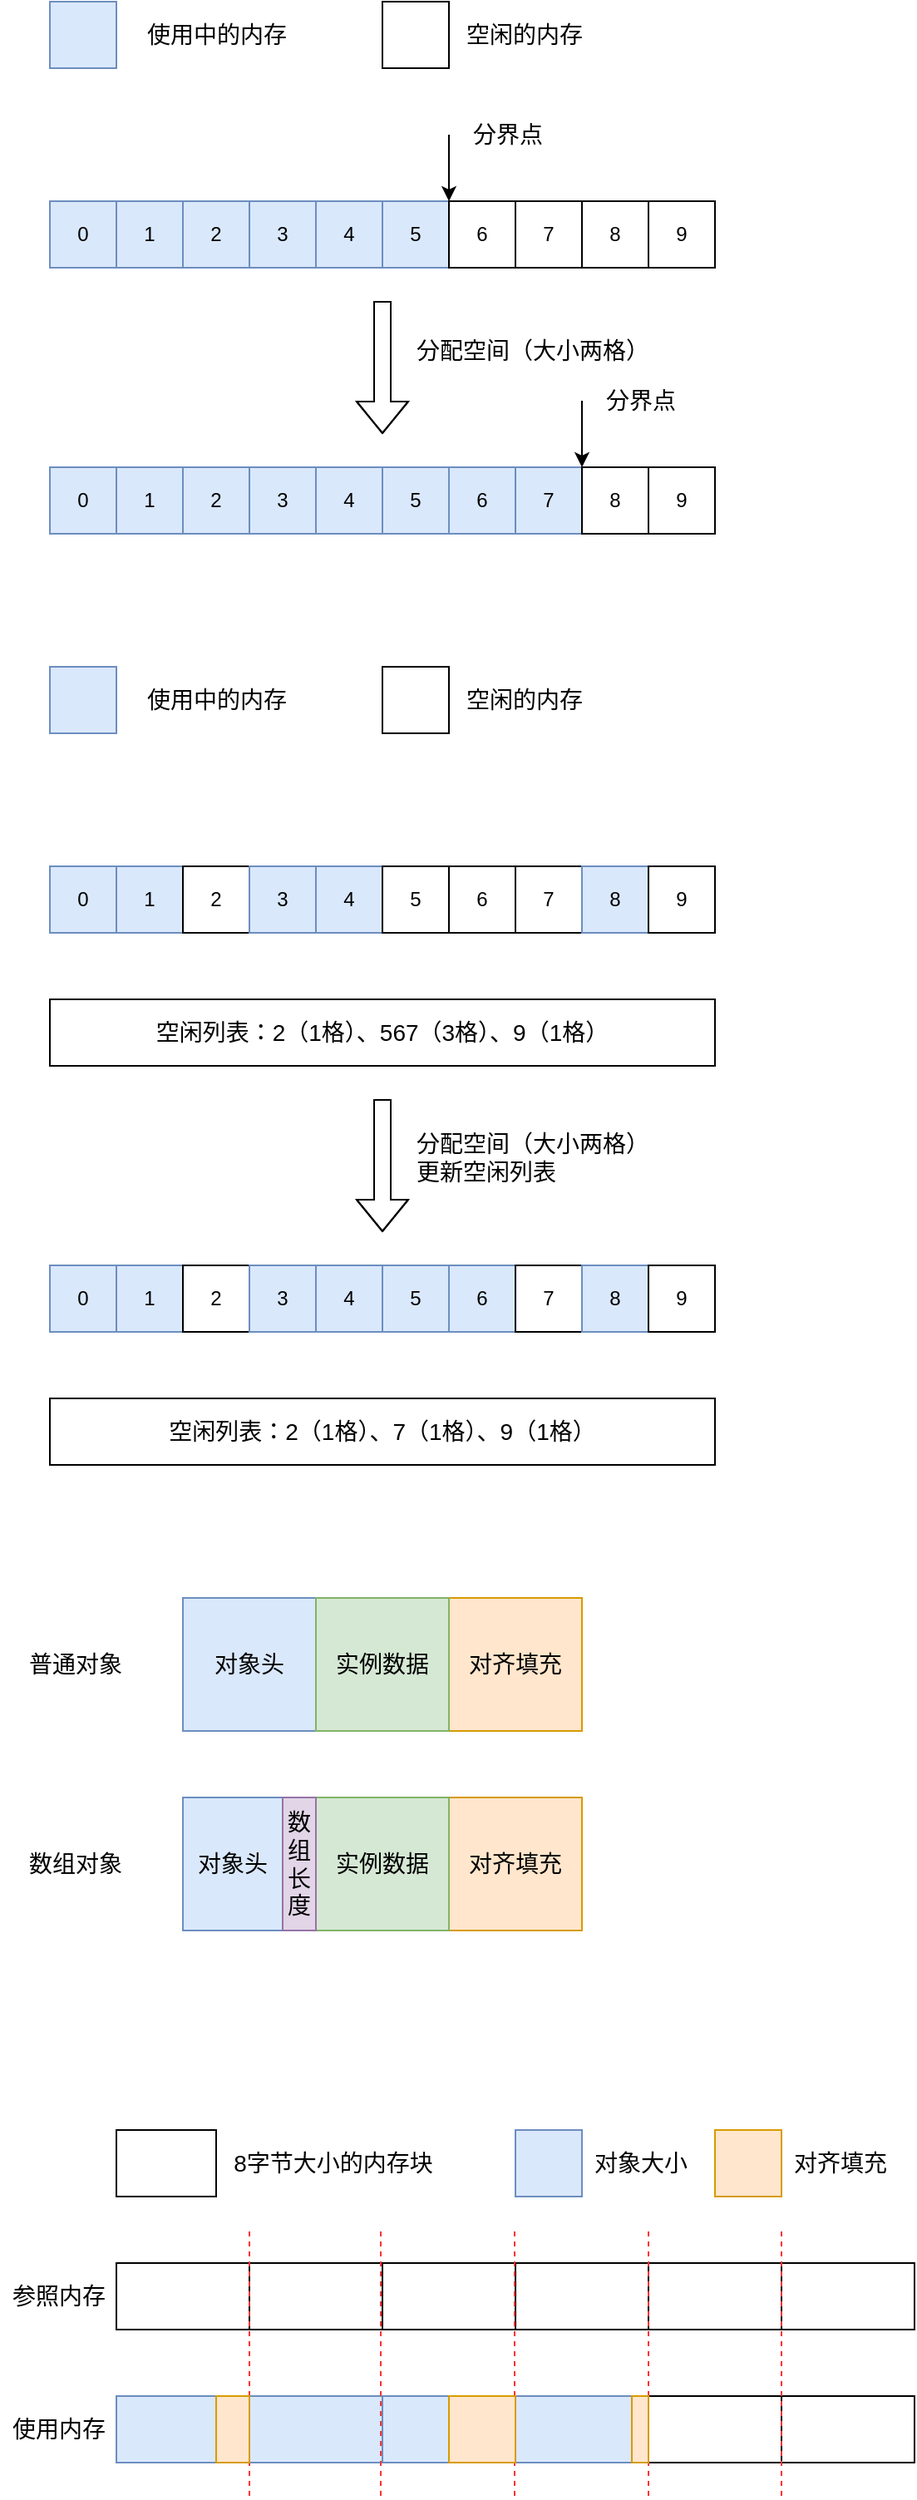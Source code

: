 <mxfile version="15.8.2" type="github">
  <diagram id="544FozU4V-5AiARkZjcN" name="Page-1">
    <mxGraphModel dx="1038" dy="547" grid="1" gridSize="10" guides="1" tooltips="1" connect="1" arrows="1" fold="1" page="1" pageScale="1" pageWidth="1000" pageHeight="1000" math="0" shadow="0">
      <root>
        <mxCell id="0" />
        <mxCell id="1" parent="0" />
        <mxCell id="RYK0fKCT--rzND2Bt-Ix-1" value="0" style="whiteSpace=wrap;html=1;aspect=fixed;fillColor=#dae8fc;strokeColor=#6c8ebf;" vertex="1" parent="1">
          <mxGeometry x="80" y="160" width="40" height="40" as="geometry" />
        </mxCell>
        <mxCell id="RYK0fKCT--rzND2Bt-Ix-2" value="1" style="whiteSpace=wrap;html=1;aspect=fixed;fillColor=#dae8fc;strokeColor=#6c8ebf;" vertex="1" parent="1">
          <mxGeometry x="120" y="160" width="40" height="40" as="geometry" />
        </mxCell>
        <mxCell id="RYK0fKCT--rzND2Bt-Ix-3" value="2" style="whiteSpace=wrap;html=1;aspect=fixed;fillColor=#dae8fc;strokeColor=#6c8ebf;" vertex="1" parent="1">
          <mxGeometry x="160" y="160" width="40" height="40" as="geometry" />
        </mxCell>
        <mxCell id="RYK0fKCT--rzND2Bt-Ix-5" value="3" style="whiteSpace=wrap;html=1;aspect=fixed;fillColor=#dae8fc;strokeColor=#6c8ebf;" vertex="1" parent="1">
          <mxGeometry x="200" y="160" width="40" height="40" as="geometry" />
        </mxCell>
        <mxCell id="RYK0fKCT--rzND2Bt-Ix-6" value="4" style="whiteSpace=wrap;html=1;aspect=fixed;fillColor=#dae8fc;strokeColor=#6c8ebf;" vertex="1" parent="1">
          <mxGeometry x="240" y="160" width="40" height="40" as="geometry" />
        </mxCell>
        <mxCell id="RYK0fKCT--rzND2Bt-Ix-7" value="5" style="whiteSpace=wrap;html=1;aspect=fixed;fillColor=#dae8fc;strokeColor=#6c8ebf;" vertex="1" parent="1">
          <mxGeometry x="280" y="160" width="40" height="40" as="geometry" />
        </mxCell>
        <mxCell id="RYK0fKCT--rzND2Bt-Ix-9" value="6" style="whiteSpace=wrap;html=1;aspect=fixed;" vertex="1" parent="1">
          <mxGeometry x="320" y="160" width="40" height="40" as="geometry" />
        </mxCell>
        <mxCell id="RYK0fKCT--rzND2Bt-Ix-10" value="7" style="whiteSpace=wrap;html=1;aspect=fixed;" vertex="1" parent="1">
          <mxGeometry x="360" y="160" width="40" height="40" as="geometry" />
        </mxCell>
        <mxCell id="RYK0fKCT--rzND2Bt-Ix-11" value="8" style="whiteSpace=wrap;html=1;aspect=fixed;" vertex="1" parent="1">
          <mxGeometry x="400" y="160" width="40" height="40" as="geometry" />
        </mxCell>
        <mxCell id="RYK0fKCT--rzND2Bt-Ix-12" value="9" style="whiteSpace=wrap;html=1;aspect=fixed;" vertex="1" parent="1">
          <mxGeometry x="440" y="160" width="40" height="40" as="geometry" />
        </mxCell>
        <mxCell id="RYK0fKCT--rzND2Bt-Ix-15" value="" style="shape=flexArrow;endArrow=classic;html=1;rounded=0;" edge="1" parent="1">
          <mxGeometry width="50" height="50" relative="1" as="geometry">
            <mxPoint x="280" y="220" as="sourcePoint" />
            <mxPoint x="280" y="300" as="targetPoint" />
            <Array as="points">
              <mxPoint x="280" y="230" />
            </Array>
          </mxGeometry>
        </mxCell>
        <mxCell id="RYK0fKCT--rzND2Bt-Ix-26" value="" style="whiteSpace=wrap;html=1;aspect=fixed;fillColor=#dae8fc;strokeColor=#6c8ebf;" vertex="1" parent="1">
          <mxGeometry x="80" y="40" width="40" height="40" as="geometry" />
        </mxCell>
        <mxCell id="RYK0fKCT--rzND2Bt-Ix-27" value="" style="whiteSpace=wrap;html=1;aspect=fixed;" vertex="1" parent="1">
          <mxGeometry x="280" y="40" width="40" height="40" as="geometry" />
        </mxCell>
        <mxCell id="RYK0fKCT--rzND2Bt-Ix-30" value="&lt;font style=&quot;font-size: 14px&quot;&gt;使用中的内存&lt;/font&gt;" style="text;html=1;align=center;verticalAlign=middle;resizable=0;points=[];autosize=1;strokeColor=none;fillColor=none;" vertex="1" parent="1">
          <mxGeometry x="130" y="50" width="100" height="20" as="geometry" />
        </mxCell>
        <mxCell id="RYK0fKCT--rzND2Bt-Ix-31" value="&lt;font style=&quot;font-size: 14px&quot;&gt;空闲的内存&lt;/font&gt;" style="text;html=1;align=center;verticalAlign=middle;resizable=0;points=[];autosize=1;strokeColor=none;fillColor=none;" vertex="1" parent="1">
          <mxGeometry x="320" y="50" width="90" height="20" as="geometry" />
        </mxCell>
        <mxCell id="RYK0fKCT--rzND2Bt-Ix-33" value="&lt;span style=&quot;font-size: 14px&quot;&gt;分配空间（大小两格）&lt;/span&gt;" style="text;html=1;align=center;verticalAlign=middle;resizable=0;points=[];autosize=1;strokeColor=none;fillColor=none;" vertex="1" parent="1">
          <mxGeometry x="290" y="240" width="160" height="20" as="geometry" />
        </mxCell>
        <mxCell id="RYK0fKCT--rzND2Bt-Ix-34" value="" style="endArrow=classic;html=1;rounded=0;fontSize=14;entryX=1;entryY=0;entryDx=0;entryDy=0;" edge="1" parent="1" target="RYK0fKCT--rzND2Bt-Ix-7">
          <mxGeometry width="50" height="50" relative="1" as="geometry">
            <mxPoint x="320" y="120" as="sourcePoint" />
            <mxPoint x="410" y="300" as="targetPoint" />
          </mxGeometry>
        </mxCell>
        <mxCell id="RYK0fKCT--rzND2Bt-Ix-35" value="&lt;span style=&quot;font-size: 14px&quot;&gt;分界点&lt;/span&gt;" style="text;html=1;align=center;verticalAlign=middle;resizable=0;points=[];autosize=1;strokeColor=none;fillColor=none;" vertex="1" parent="1">
          <mxGeometry x="325" y="110" width="60" height="20" as="geometry" />
        </mxCell>
        <mxCell id="RYK0fKCT--rzND2Bt-Ix-36" value="0" style="whiteSpace=wrap;html=1;aspect=fixed;fillColor=#dae8fc;strokeColor=#6c8ebf;" vertex="1" parent="1">
          <mxGeometry x="80" y="320" width="40" height="40" as="geometry" />
        </mxCell>
        <mxCell id="RYK0fKCT--rzND2Bt-Ix-37" value="1" style="whiteSpace=wrap;html=1;aspect=fixed;fillColor=#dae8fc;strokeColor=#6c8ebf;" vertex="1" parent="1">
          <mxGeometry x="120" y="320" width="40" height="40" as="geometry" />
        </mxCell>
        <mxCell id="RYK0fKCT--rzND2Bt-Ix-38" value="2" style="whiteSpace=wrap;html=1;aspect=fixed;fillColor=#dae8fc;strokeColor=#6c8ebf;" vertex="1" parent="1">
          <mxGeometry x="160" y="320" width="40" height="40" as="geometry" />
        </mxCell>
        <mxCell id="RYK0fKCT--rzND2Bt-Ix-39" value="3" style="whiteSpace=wrap;html=1;aspect=fixed;fillColor=#dae8fc;strokeColor=#6c8ebf;" vertex="1" parent="1">
          <mxGeometry x="200" y="320" width="40" height="40" as="geometry" />
        </mxCell>
        <mxCell id="RYK0fKCT--rzND2Bt-Ix-40" value="4" style="whiteSpace=wrap;html=1;aspect=fixed;fillColor=#dae8fc;strokeColor=#6c8ebf;" vertex="1" parent="1">
          <mxGeometry x="240" y="320" width="40" height="40" as="geometry" />
        </mxCell>
        <mxCell id="RYK0fKCT--rzND2Bt-Ix-41" value="5" style="whiteSpace=wrap;html=1;aspect=fixed;fillColor=#dae8fc;strokeColor=#6c8ebf;" vertex="1" parent="1">
          <mxGeometry x="280" y="320" width="40" height="40" as="geometry" />
        </mxCell>
        <mxCell id="RYK0fKCT--rzND2Bt-Ix-42" value="6" style="whiteSpace=wrap;html=1;aspect=fixed;fillColor=#dae8fc;strokeColor=#6c8ebf;" vertex="1" parent="1">
          <mxGeometry x="320" y="320" width="40" height="40" as="geometry" />
        </mxCell>
        <mxCell id="RYK0fKCT--rzND2Bt-Ix-43" value="7" style="whiteSpace=wrap;html=1;aspect=fixed;fillColor=#dae8fc;strokeColor=#6c8ebf;" vertex="1" parent="1">
          <mxGeometry x="360" y="320" width="40" height="40" as="geometry" />
        </mxCell>
        <mxCell id="RYK0fKCT--rzND2Bt-Ix-44" value="8" style="whiteSpace=wrap;html=1;aspect=fixed;" vertex="1" parent="1">
          <mxGeometry x="400" y="320" width="40" height="40" as="geometry" />
        </mxCell>
        <mxCell id="RYK0fKCT--rzND2Bt-Ix-45" value="9" style="whiteSpace=wrap;html=1;aspect=fixed;" vertex="1" parent="1">
          <mxGeometry x="440" y="320" width="40" height="40" as="geometry" />
        </mxCell>
        <mxCell id="RYK0fKCT--rzND2Bt-Ix-46" value="" style="endArrow=classic;html=1;rounded=0;fontSize=14;entryX=1;entryY=0;entryDx=0;entryDy=0;" edge="1" parent="1">
          <mxGeometry width="50" height="50" relative="1" as="geometry">
            <mxPoint x="400" y="280" as="sourcePoint" />
            <mxPoint x="400" y="320" as="targetPoint" />
          </mxGeometry>
        </mxCell>
        <mxCell id="RYK0fKCT--rzND2Bt-Ix-47" value="&lt;span style=&quot;font-size: 14px&quot;&gt;分界点&lt;/span&gt;" style="text;html=1;align=center;verticalAlign=middle;resizable=0;points=[];autosize=1;strokeColor=none;fillColor=none;" vertex="1" parent="1">
          <mxGeometry x="405" y="270" width="60" height="20" as="geometry" />
        </mxCell>
        <mxCell id="RYK0fKCT--rzND2Bt-Ix-49" value="0" style="whiteSpace=wrap;html=1;aspect=fixed;fillColor=#dae8fc;strokeColor=#6c8ebf;" vertex="1" parent="1">
          <mxGeometry x="80" y="560" width="40" height="40" as="geometry" />
        </mxCell>
        <mxCell id="RYK0fKCT--rzND2Bt-Ix-50" value="1" style="whiteSpace=wrap;html=1;aspect=fixed;fillColor=#dae8fc;strokeColor=#6c8ebf;" vertex="1" parent="1">
          <mxGeometry x="120" y="560" width="40" height="40" as="geometry" />
        </mxCell>
        <mxCell id="RYK0fKCT--rzND2Bt-Ix-51" value="2" style="whiteSpace=wrap;html=1;aspect=fixed;" vertex="1" parent="1">
          <mxGeometry x="160" y="560" width="40" height="40" as="geometry" />
        </mxCell>
        <mxCell id="RYK0fKCT--rzND2Bt-Ix-52" value="3" style="whiteSpace=wrap;html=1;aspect=fixed;fillColor=#dae8fc;strokeColor=#6c8ebf;" vertex="1" parent="1">
          <mxGeometry x="200" y="560" width="40" height="40" as="geometry" />
        </mxCell>
        <mxCell id="RYK0fKCT--rzND2Bt-Ix-53" value="4" style="whiteSpace=wrap;html=1;aspect=fixed;fillColor=#dae8fc;strokeColor=#6c8ebf;" vertex="1" parent="1">
          <mxGeometry x="240" y="560" width="40" height="40" as="geometry" />
        </mxCell>
        <mxCell id="RYK0fKCT--rzND2Bt-Ix-54" value="5" style="whiteSpace=wrap;html=1;aspect=fixed;" vertex="1" parent="1">
          <mxGeometry x="280" y="560" width="40" height="40" as="geometry" />
        </mxCell>
        <mxCell id="RYK0fKCT--rzND2Bt-Ix-55" value="6" style="whiteSpace=wrap;html=1;aspect=fixed;" vertex="1" parent="1">
          <mxGeometry x="320" y="560" width="40" height="40" as="geometry" />
        </mxCell>
        <mxCell id="RYK0fKCT--rzND2Bt-Ix-56" value="7" style="whiteSpace=wrap;html=1;aspect=fixed;" vertex="1" parent="1">
          <mxGeometry x="360" y="560" width="40" height="40" as="geometry" />
        </mxCell>
        <mxCell id="RYK0fKCT--rzND2Bt-Ix-57" value="8" style="whiteSpace=wrap;html=1;aspect=fixed;fillColor=#dae8fc;strokeColor=#6c8ebf;" vertex="1" parent="1">
          <mxGeometry x="400" y="560" width="40" height="40" as="geometry" />
        </mxCell>
        <mxCell id="RYK0fKCT--rzND2Bt-Ix-58" value="9" style="whiteSpace=wrap;html=1;aspect=fixed;" vertex="1" parent="1">
          <mxGeometry x="440" y="560" width="40" height="40" as="geometry" />
        </mxCell>
        <mxCell id="RYK0fKCT--rzND2Bt-Ix-59" value="" style="shape=flexArrow;endArrow=classic;html=1;rounded=0;" edge="1" parent="1">
          <mxGeometry width="50" height="50" relative="1" as="geometry">
            <mxPoint x="280" y="700" as="sourcePoint" />
            <mxPoint x="280" y="780" as="targetPoint" />
            <Array as="points">
              <mxPoint x="280" y="710" />
            </Array>
          </mxGeometry>
        </mxCell>
        <mxCell id="RYK0fKCT--rzND2Bt-Ix-60" value="" style="whiteSpace=wrap;html=1;aspect=fixed;fillColor=#dae8fc;strokeColor=#6c8ebf;" vertex="1" parent="1">
          <mxGeometry x="80" y="440" width="40" height="40" as="geometry" />
        </mxCell>
        <mxCell id="RYK0fKCT--rzND2Bt-Ix-61" value="" style="whiteSpace=wrap;html=1;aspect=fixed;" vertex="1" parent="1">
          <mxGeometry x="280" y="440" width="40" height="40" as="geometry" />
        </mxCell>
        <mxCell id="RYK0fKCT--rzND2Bt-Ix-62" value="&lt;font style=&quot;font-size: 14px&quot;&gt;使用中的内存&lt;/font&gt;" style="text;html=1;align=center;verticalAlign=middle;resizable=0;points=[];autosize=1;strokeColor=none;fillColor=none;" vertex="1" parent="1">
          <mxGeometry x="130" y="450" width="100" height="20" as="geometry" />
        </mxCell>
        <mxCell id="RYK0fKCT--rzND2Bt-Ix-63" value="&lt;font style=&quot;font-size: 14px&quot;&gt;空闲的内存&lt;/font&gt;" style="text;html=1;align=center;verticalAlign=middle;resizable=0;points=[];autosize=1;strokeColor=none;fillColor=none;" vertex="1" parent="1">
          <mxGeometry x="320" y="450" width="90" height="20" as="geometry" />
        </mxCell>
        <mxCell id="RYK0fKCT--rzND2Bt-Ix-64" value="&lt;span style=&quot;color: rgba(0 , 0 , 0 , 0) ; font-family: monospace ; font-size: 0px&quot;&gt;%3CmxGraphModel%3E%3Croot%3E%3CmxCell%20id%3D%220%22%2F%3E%3CmxCell%20id%3D%221%22%20parent%3D%220%22%2F%3E%3CmxCell%20id%3D%222%22%20value%3D%22%26lt%3Bspan%20style%3D%26quot%3Bfont-size%3A%2014px%26quot%3B%26gt%3B%E5%88%86%E9%85%8D%E7%A9%BA%E9%97%B4%EF%BC%88%E5%A4%A7%E5%B0%8F%E4%B8%A4%E6%A0%BC%EF%BC%89%26lt%3B%2Fspan%26gt%3B%22%20style%3D%22text%3Bhtml%3D1%3Balign%3Dcenter%3BverticalAlign%3Dmiddle%3Bresizable%3D0%3Bpoints%3D%5B%5D%3Bautosize%3D1%3BstrokeColor%3Dnone%3BfillColor%3Dnone%3B%22%20vertex%3D%221%22%20parent%3D%221%22%3E%3CmxGeometry%20x%3D%22290%22%20y%3D%22240%22%20width%3D%22160%22%20height%3D%2220%22%20as%3D%22geometry%22%2F%3E%3C%2FmxCell%3E%3C%2Froot%3E%3C%2FmxGraphModel%3E&lt;/span&gt;" style="text;html=1;align=center;verticalAlign=middle;resizable=0;points=[];autosize=1;strokeColor=none;fillColor=none;" vertex="1" parent="1">
          <mxGeometry x="315" y="720" width="20" height="20" as="geometry" />
        </mxCell>
        <mxCell id="RYK0fKCT--rzND2Bt-Ix-67" value="0" style="whiteSpace=wrap;html=1;aspect=fixed;fillColor=#dae8fc;strokeColor=#6c8ebf;" vertex="1" parent="1">
          <mxGeometry x="80" y="800" width="40" height="40" as="geometry" />
        </mxCell>
        <mxCell id="RYK0fKCT--rzND2Bt-Ix-68" value="1" style="whiteSpace=wrap;html=1;aspect=fixed;fillColor=#dae8fc;strokeColor=#6c8ebf;" vertex="1" parent="1">
          <mxGeometry x="120" y="800" width="40" height="40" as="geometry" />
        </mxCell>
        <mxCell id="RYK0fKCT--rzND2Bt-Ix-69" value="2" style="whiteSpace=wrap;html=1;aspect=fixed;" vertex="1" parent="1">
          <mxGeometry x="160" y="800" width="40" height="40" as="geometry" />
        </mxCell>
        <mxCell id="RYK0fKCT--rzND2Bt-Ix-70" value="3" style="whiteSpace=wrap;html=1;aspect=fixed;fillColor=#dae8fc;strokeColor=#6c8ebf;" vertex="1" parent="1">
          <mxGeometry x="200" y="800" width="40" height="40" as="geometry" />
        </mxCell>
        <mxCell id="RYK0fKCT--rzND2Bt-Ix-71" value="4" style="whiteSpace=wrap;html=1;aspect=fixed;fillColor=#dae8fc;strokeColor=#6c8ebf;" vertex="1" parent="1">
          <mxGeometry x="240" y="800" width="40" height="40" as="geometry" />
        </mxCell>
        <mxCell id="RYK0fKCT--rzND2Bt-Ix-72" value="5" style="whiteSpace=wrap;html=1;aspect=fixed;fillColor=#dae8fc;strokeColor=#6c8ebf;" vertex="1" parent="1">
          <mxGeometry x="280" y="800" width="40" height="40" as="geometry" />
        </mxCell>
        <mxCell id="RYK0fKCT--rzND2Bt-Ix-73" value="6" style="whiteSpace=wrap;html=1;aspect=fixed;fillColor=#dae8fc;strokeColor=#6c8ebf;" vertex="1" parent="1">
          <mxGeometry x="320" y="800" width="40" height="40" as="geometry" />
        </mxCell>
        <mxCell id="RYK0fKCT--rzND2Bt-Ix-74" value="7" style="whiteSpace=wrap;html=1;aspect=fixed;" vertex="1" parent="1">
          <mxGeometry x="360" y="800" width="40" height="40" as="geometry" />
        </mxCell>
        <mxCell id="RYK0fKCT--rzND2Bt-Ix-75" value="8" style="whiteSpace=wrap;html=1;aspect=fixed;fillColor=#dae8fc;strokeColor=#6c8ebf;" vertex="1" parent="1">
          <mxGeometry x="400" y="800" width="40" height="40" as="geometry" />
        </mxCell>
        <mxCell id="RYK0fKCT--rzND2Bt-Ix-76" value="9" style="whiteSpace=wrap;html=1;aspect=fixed;" vertex="1" parent="1">
          <mxGeometry x="440" y="800" width="40" height="40" as="geometry" />
        </mxCell>
        <mxCell id="RYK0fKCT--rzND2Bt-Ix-79" value="&lt;div style=&quot;text-align: left&quot;&gt;&lt;span style=&quot;font-size: 14px&quot;&gt;分配空间（大小两格）&lt;/span&gt;&lt;/div&gt;&lt;span style=&quot;font-size: 14px&quot;&gt;&lt;div style=&quot;text-align: left&quot;&gt;&lt;span&gt;更新空闲列表&lt;/span&gt;&lt;/div&gt;&lt;/span&gt;" style="text;html=1;align=center;verticalAlign=middle;resizable=0;points=[];autosize=1;strokeColor=none;fillColor=none;" vertex="1" parent="1">
          <mxGeometry x="290" y="720" width="160" height="30" as="geometry" />
        </mxCell>
        <mxCell id="RYK0fKCT--rzND2Bt-Ix-81" value="空闲列表：2（1格）、567（3格）、9（1格）" style="rounded=0;whiteSpace=wrap;html=1;fontSize=14;" vertex="1" parent="1">
          <mxGeometry x="80" y="640" width="400" height="40" as="geometry" />
        </mxCell>
        <mxCell id="RYK0fKCT--rzND2Bt-Ix-82" value="空闲列表：2（1格）、7（1格）、9（1格）" style="rounded=0;whiteSpace=wrap;html=1;fontSize=14;" vertex="1" parent="1">
          <mxGeometry x="80" y="880" width="400" height="40" as="geometry" />
        </mxCell>
        <mxCell id="RYK0fKCT--rzND2Bt-Ix-83" value="对象头" style="whiteSpace=wrap;html=1;aspect=fixed;fontSize=14;align=center;fillColor=#dae8fc;strokeColor=#6c8ebf;" vertex="1" parent="1">
          <mxGeometry x="160" y="1000" width="80" height="80" as="geometry" />
        </mxCell>
        <mxCell id="RYK0fKCT--rzND2Bt-Ix-86" value="对齐填充" style="whiteSpace=wrap;html=1;aspect=fixed;fontSize=14;align=center;fillColor=#ffe6cc;strokeColor=#d79b00;" vertex="1" parent="1">
          <mxGeometry x="320" y="1000" width="80" height="80" as="geometry" />
        </mxCell>
        <mxCell id="RYK0fKCT--rzND2Bt-Ix-87" value="实例数据" style="whiteSpace=wrap;html=1;aspect=fixed;fontSize=14;align=center;fillColor=#d5e8d4;strokeColor=#82b366;" vertex="1" parent="1">
          <mxGeometry x="240" y="1000" width="80" height="80" as="geometry" />
        </mxCell>
        <mxCell id="RYK0fKCT--rzND2Bt-Ix-89" value="对齐填充" style="whiteSpace=wrap;html=1;aspect=fixed;fontSize=14;align=center;fillColor=#ffe6cc;strokeColor=#d79b00;" vertex="1" parent="1">
          <mxGeometry x="320" y="1120" width="80" height="80" as="geometry" />
        </mxCell>
        <mxCell id="RYK0fKCT--rzND2Bt-Ix-90" value="实例数据" style="whiteSpace=wrap;html=1;aspect=fixed;fontSize=14;align=center;fillColor=#d5e8d4;strokeColor=#82b366;" vertex="1" parent="1">
          <mxGeometry x="240" y="1120" width="80" height="80" as="geometry" />
        </mxCell>
        <mxCell id="RYK0fKCT--rzND2Bt-Ix-92" value="普通对象" style="text;html=1;align=center;verticalAlign=middle;resizable=0;points=[];autosize=1;strokeColor=none;fillColor=none;fontSize=14;" vertex="1" parent="1">
          <mxGeometry x="60" y="1030" width="70" height="20" as="geometry" />
        </mxCell>
        <mxCell id="RYK0fKCT--rzND2Bt-Ix-93" value="数组对象" style="text;html=1;align=center;verticalAlign=middle;resizable=0;points=[];autosize=1;strokeColor=none;fillColor=none;fontSize=14;" vertex="1" parent="1">
          <mxGeometry x="60" y="1150" width="70" height="20" as="geometry" />
        </mxCell>
        <mxCell id="RYK0fKCT--rzND2Bt-Ix-94" value="对象头" style="rounded=0;whiteSpace=wrap;html=1;fontSize=14;align=center;fillColor=#dae8fc;strokeColor=#6c8ebf;" vertex="1" parent="1">
          <mxGeometry x="160" y="1120" width="60" height="80" as="geometry" />
        </mxCell>
        <mxCell id="RYK0fKCT--rzND2Bt-Ix-98" value="数组长度" style="rounded=0;whiteSpace=wrap;html=1;fontSize=14;align=center;fillColor=#e1d5e7;strokeColor=#9673a6;" vertex="1" parent="1">
          <mxGeometry x="220" y="1120" width="20" height="80" as="geometry" />
        </mxCell>
        <mxCell id="RYK0fKCT--rzND2Bt-Ix-99" value="" style="rounded=0;whiteSpace=wrap;html=1;fontSize=14;align=center;" vertex="1" parent="1">
          <mxGeometry x="120" y="1320" width="60" height="40" as="geometry" />
        </mxCell>
        <mxCell id="RYK0fKCT--rzND2Bt-Ix-100" value="" style="rounded=0;whiteSpace=wrap;html=1;fontSize=14;align=center;" vertex="1" parent="1">
          <mxGeometry x="120" y="1400" width="80" height="40" as="geometry" />
        </mxCell>
        <mxCell id="RYK0fKCT--rzND2Bt-Ix-101" value="8字节大小的内存块" style="text;html=1;align=center;verticalAlign=middle;resizable=0;points=[];autosize=1;strokeColor=none;fillColor=none;fontSize=14;" vertex="1" parent="1">
          <mxGeometry x="180" y="1330" width="140" height="20" as="geometry" />
        </mxCell>
        <mxCell id="RYK0fKCT--rzND2Bt-Ix-102" value="" style="rounded=0;whiteSpace=wrap;html=1;fontSize=14;align=center;fillColor=#dae8fc;strokeColor=#6c8ebf;" vertex="1" parent="1">
          <mxGeometry x="360" y="1320" width="40" height="40" as="geometry" />
        </mxCell>
        <mxCell id="RYK0fKCT--rzND2Bt-Ix-103" value="对象大小" style="text;html=1;align=center;verticalAlign=middle;resizable=0;points=[];autosize=1;strokeColor=none;fillColor=none;fontSize=14;" vertex="1" parent="1">
          <mxGeometry x="400" y="1330" width="70" height="20" as="geometry" />
        </mxCell>
        <mxCell id="RYK0fKCT--rzND2Bt-Ix-104" value="" style="rounded=0;whiteSpace=wrap;html=1;fontSize=14;align=center;fillColor=#ffe6cc;strokeColor=#d79b00;" vertex="1" parent="1">
          <mxGeometry x="480" y="1320" width="40" height="40" as="geometry" />
        </mxCell>
        <mxCell id="RYK0fKCT--rzND2Bt-Ix-105" value="" style="rounded=0;whiteSpace=wrap;html=1;fontSize=14;align=center;" vertex="1" parent="1">
          <mxGeometry x="200" y="1400" width="80" height="40" as="geometry" />
        </mxCell>
        <mxCell id="RYK0fKCT--rzND2Bt-Ix-106" value="" style="rounded=0;whiteSpace=wrap;html=1;fontSize=14;align=center;" vertex="1" parent="1">
          <mxGeometry x="280" y="1400" width="80" height="40" as="geometry" />
        </mxCell>
        <mxCell id="RYK0fKCT--rzND2Bt-Ix-107" value="" style="rounded=0;whiteSpace=wrap;html=1;fontSize=14;align=center;" vertex="1" parent="1">
          <mxGeometry x="360" y="1400" width="80" height="40" as="geometry" />
        </mxCell>
        <mxCell id="RYK0fKCT--rzND2Bt-Ix-108" value="" style="rounded=0;whiteSpace=wrap;html=1;fontSize=14;align=center;" vertex="1" parent="1">
          <mxGeometry x="440" y="1400" width="80" height="40" as="geometry" />
        </mxCell>
        <mxCell id="RYK0fKCT--rzND2Bt-Ix-109" value="" style="rounded=0;whiteSpace=wrap;html=1;fontSize=14;align=center;" vertex="1" parent="1">
          <mxGeometry x="520" y="1400" width="80" height="40" as="geometry" />
        </mxCell>
        <mxCell id="RYK0fKCT--rzND2Bt-Ix-110" value="对齐填充" style="text;html=1;align=center;verticalAlign=middle;resizable=0;points=[];autosize=1;strokeColor=none;fillColor=none;fontSize=14;" vertex="1" parent="1">
          <mxGeometry x="520" y="1330" width="70" height="20" as="geometry" />
        </mxCell>
        <mxCell id="RYK0fKCT--rzND2Bt-Ix-111" value="" style="rounded=0;whiteSpace=wrap;html=1;fontSize=14;align=center;fillColor=#dae8fc;strokeColor=#6c8ebf;" vertex="1" parent="1">
          <mxGeometry x="120" y="1480" width="60" height="40" as="geometry" />
        </mxCell>
        <mxCell id="RYK0fKCT--rzND2Bt-Ix-112" value="" style="rounded=0;whiteSpace=wrap;html=1;fontSize=14;align=center;fillColor=#dae8fc;strokeColor=#6c8ebf;" vertex="1" parent="1">
          <mxGeometry x="200" y="1480" width="80" height="40" as="geometry" />
        </mxCell>
        <mxCell id="RYK0fKCT--rzND2Bt-Ix-113" value="" style="rounded=0;whiteSpace=wrap;html=1;fontSize=14;align=center;fillColor=#dae8fc;strokeColor=#6c8ebf;" vertex="1" parent="1">
          <mxGeometry x="280" y="1480" width="40" height="40" as="geometry" />
        </mxCell>
        <mxCell id="RYK0fKCT--rzND2Bt-Ix-114" value="" style="rounded=0;whiteSpace=wrap;html=1;fontSize=14;align=center;fillColor=#dae8fc;strokeColor=#6c8ebf;" vertex="1" parent="1">
          <mxGeometry x="360" y="1480" width="70" height="40" as="geometry" />
        </mxCell>
        <mxCell id="RYK0fKCT--rzND2Bt-Ix-115" value="" style="rounded=0;whiteSpace=wrap;html=1;fontSize=14;align=center;" vertex="1" parent="1">
          <mxGeometry x="440" y="1480" width="80" height="40" as="geometry" />
        </mxCell>
        <mxCell id="RYK0fKCT--rzND2Bt-Ix-116" value="" style="rounded=0;whiteSpace=wrap;html=1;fontSize=14;align=center;" vertex="1" parent="1">
          <mxGeometry x="520" y="1480" width="80" height="40" as="geometry" />
        </mxCell>
        <mxCell id="RYK0fKCT--rzND2Bt-Ix-117" value="参照内存" style="text;html=1;align=center;verticalAlign=middle;resizable=0;points=[];autosize=1;strokeColor=none;fillColor=none;fontSize=14;" vertex="1" parent="1">
          <mxGeometry x="50" y="1410" width="70" height="20" as="geometry" />
        </mxCell>
        <mxCell id="RYK0fKCT--rzND2Bt-Ix-118" value="使用内存" style="text;html=1;align=center;verticalAlign=middle;resizable=0;points=[];autosize=1;strokeColor=none;fillColor=none;fontSize=14;" vertex="1" parent="1">
          <mxGeometry x="50" y="1490" width="70" height="20" as="geometry" />
        </mxCell>
        <mxCell id="RYK0fKCT--rzND2Bt-Ix-119" value="" style="endArrow=none;dashed=1;html=1;rounded=0;fontSize=14;strokeColor=#FF3333;" edge="1" parent="1">
          <mxGeometry width="50" height="50" relative="1" as="geometry">
            <mxPoint x="200" y="1540" as="sourcePoint" />
            <mxPoint x="200" y="1380" as="targetPoint" />
          </mxGeometry>
        </mxCell>
        <mxCell id="RYK0fKCT--rzND2Bt-Ix-120" value="" style="endArrow=none;dashed=1;html=1;rounded=0;fontSize=14;strokeColor=#FF3333;" edge="1" parent="1">
          <mxGeometry width="50" height="50" relative="1" as="geometry">
            <mxPoint x="279" y="1540" as="sourcePoint" />
            <mxPoint x="279" y="1380" as="targetPoint" />
          </mxGeometry>
        </mxCell>
        <mxCell id="RYK0fKCT--rzND2Bt-Ix-121" value="" style="endArrow=none;dashed=1;html=1;rounded=0;fontSize=14;strokeColor=#FF3333;" edge="1" parent="1">
          <mxGeometry width="50" height="50" relative="1" as="geometry">
            <mxPoint x="359.5" y="1540" as="sourcePoint" />
            <mxPoint x="359.5" y="1380" as="targetPoint" />
          </mxGeometry>
        </mxCell>
        <mxCell id="RYK0fKCT--rzND2Bt-Ix-122" value="" style="endArrow=none;dashed=1;html=1;rounded=0;fontSize=14;strokeColor=#FF3333;" edge="1" parent="1">
          <mxGeometry width="50" height="50" relative="1" as="geometry">
            <mxPoint x="440" y="1540" as="sourcePoint" />
            <mxPoint x="440" y="1380" as="targetPoint" />
          </mxGeometry>
        </mxCell>
        <mxCell id="RYK0fKCT--rzND2Bt-Ix-123" value="" style="endArrow=none;dashed=1;html=1;rounded=0;fontSize=14;strokeColor=#FF3333;" edge="1" parent="1">
          <mxGeometry width="50" height="50" relative="1" as="geometry">
            <mxPoint x="520" y="1540" as="sourcePoint" />
            <mxPoint x="520" y="1380" as="targetPoint" />
          </mxGeometry>
        </mxCell>
        <mxCell id="RYK0fKCT--rzND2Bt-Ix-124" value="" style="rounded=0;whiteSpace=wrap;html=1;fontSize=14;align=center;fillColor=#ffe6cc;strokeColor=#d79b00;" vertex="1" parent="1">
          <mxGeometry x="180" y="1480" width="20" height="40" as="geometry" />
        </mxCell>
        <mxCell id="RYK0fKCT--rzND2Bt-Ix-125" value="" style="rounded=0;whiteSpace=wrap;html=1;fontSize=14;align=center;fillColor=#ffe6cc;strokeColor=#d79b00;" vertex="1" parent="1">
          <mxGeometry x="320" y="1480" width="40" height="40" as="geometry" />
        </mxCell>
        <mxCell id="RYK0fKCT--rzND2Bt-Ix-127" value="" style="rounded=0;whiteSpace=wrap;html=1;fontSize=14;align=center;fillColor=#ffe6cc;strokeColor=#d79b00;" vertex="1" parent="1">
          <mxGeometry x="430" y="1480" width="10" height="40" as="geometry" />
        </mxCell>
      </root>
    </mxGraphModel>
  </diagram>
</mxfile>
